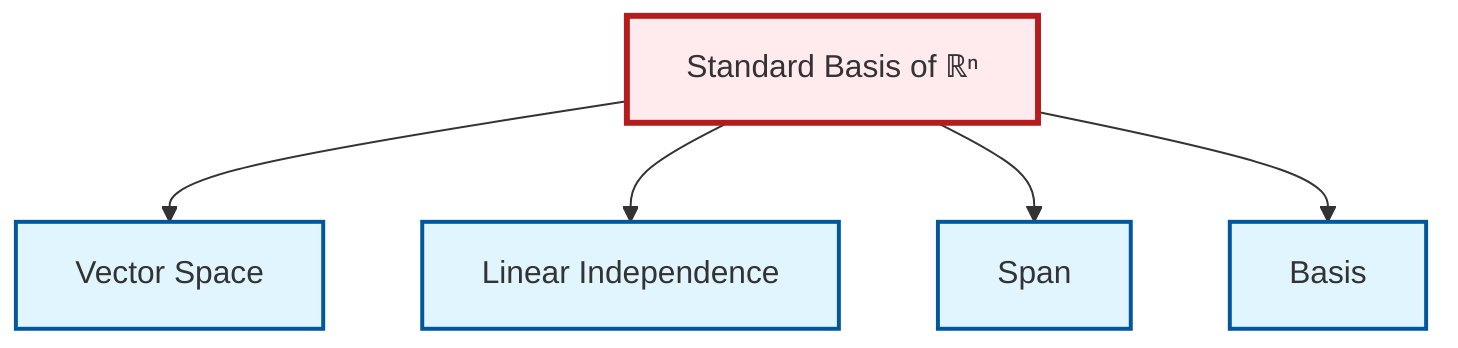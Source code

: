 graph TD
    classDef definition fill:#e1f5fe,stroke:#01579b,stroke-width:2px
    classDef theorem fill:#f3e5f5,stroke:#4a148c,stroke-width:2px
    classDef axiom fill:#fff3e0,stroke:#e65100,stroke-width:2px
    classDef example fill:#e8f5e9,stroke:#1b5e20,stroke-width:2px
    classDef current fill:#ffebee,stroke:#b71c1c,stroke-width:3px
    def-vector-space["Vector Space"]:::definition
    ex-standard-basis-rn["Standard Basis of ℝⁿ"]:::example
    def-span["Span"]:::definition
    def-linear-independence["Linear Independence"]:::definition
    def-basis["Basis"]:::definition
    ex-standard-basis-rn --> def-vector-space
    ex-standard-basis-rn --> def-linear-independence
    ex-standard-basis-rn --> def-span
    ex-standard-basis-rn --> def-basis
    class ex-standard-basis-rn current